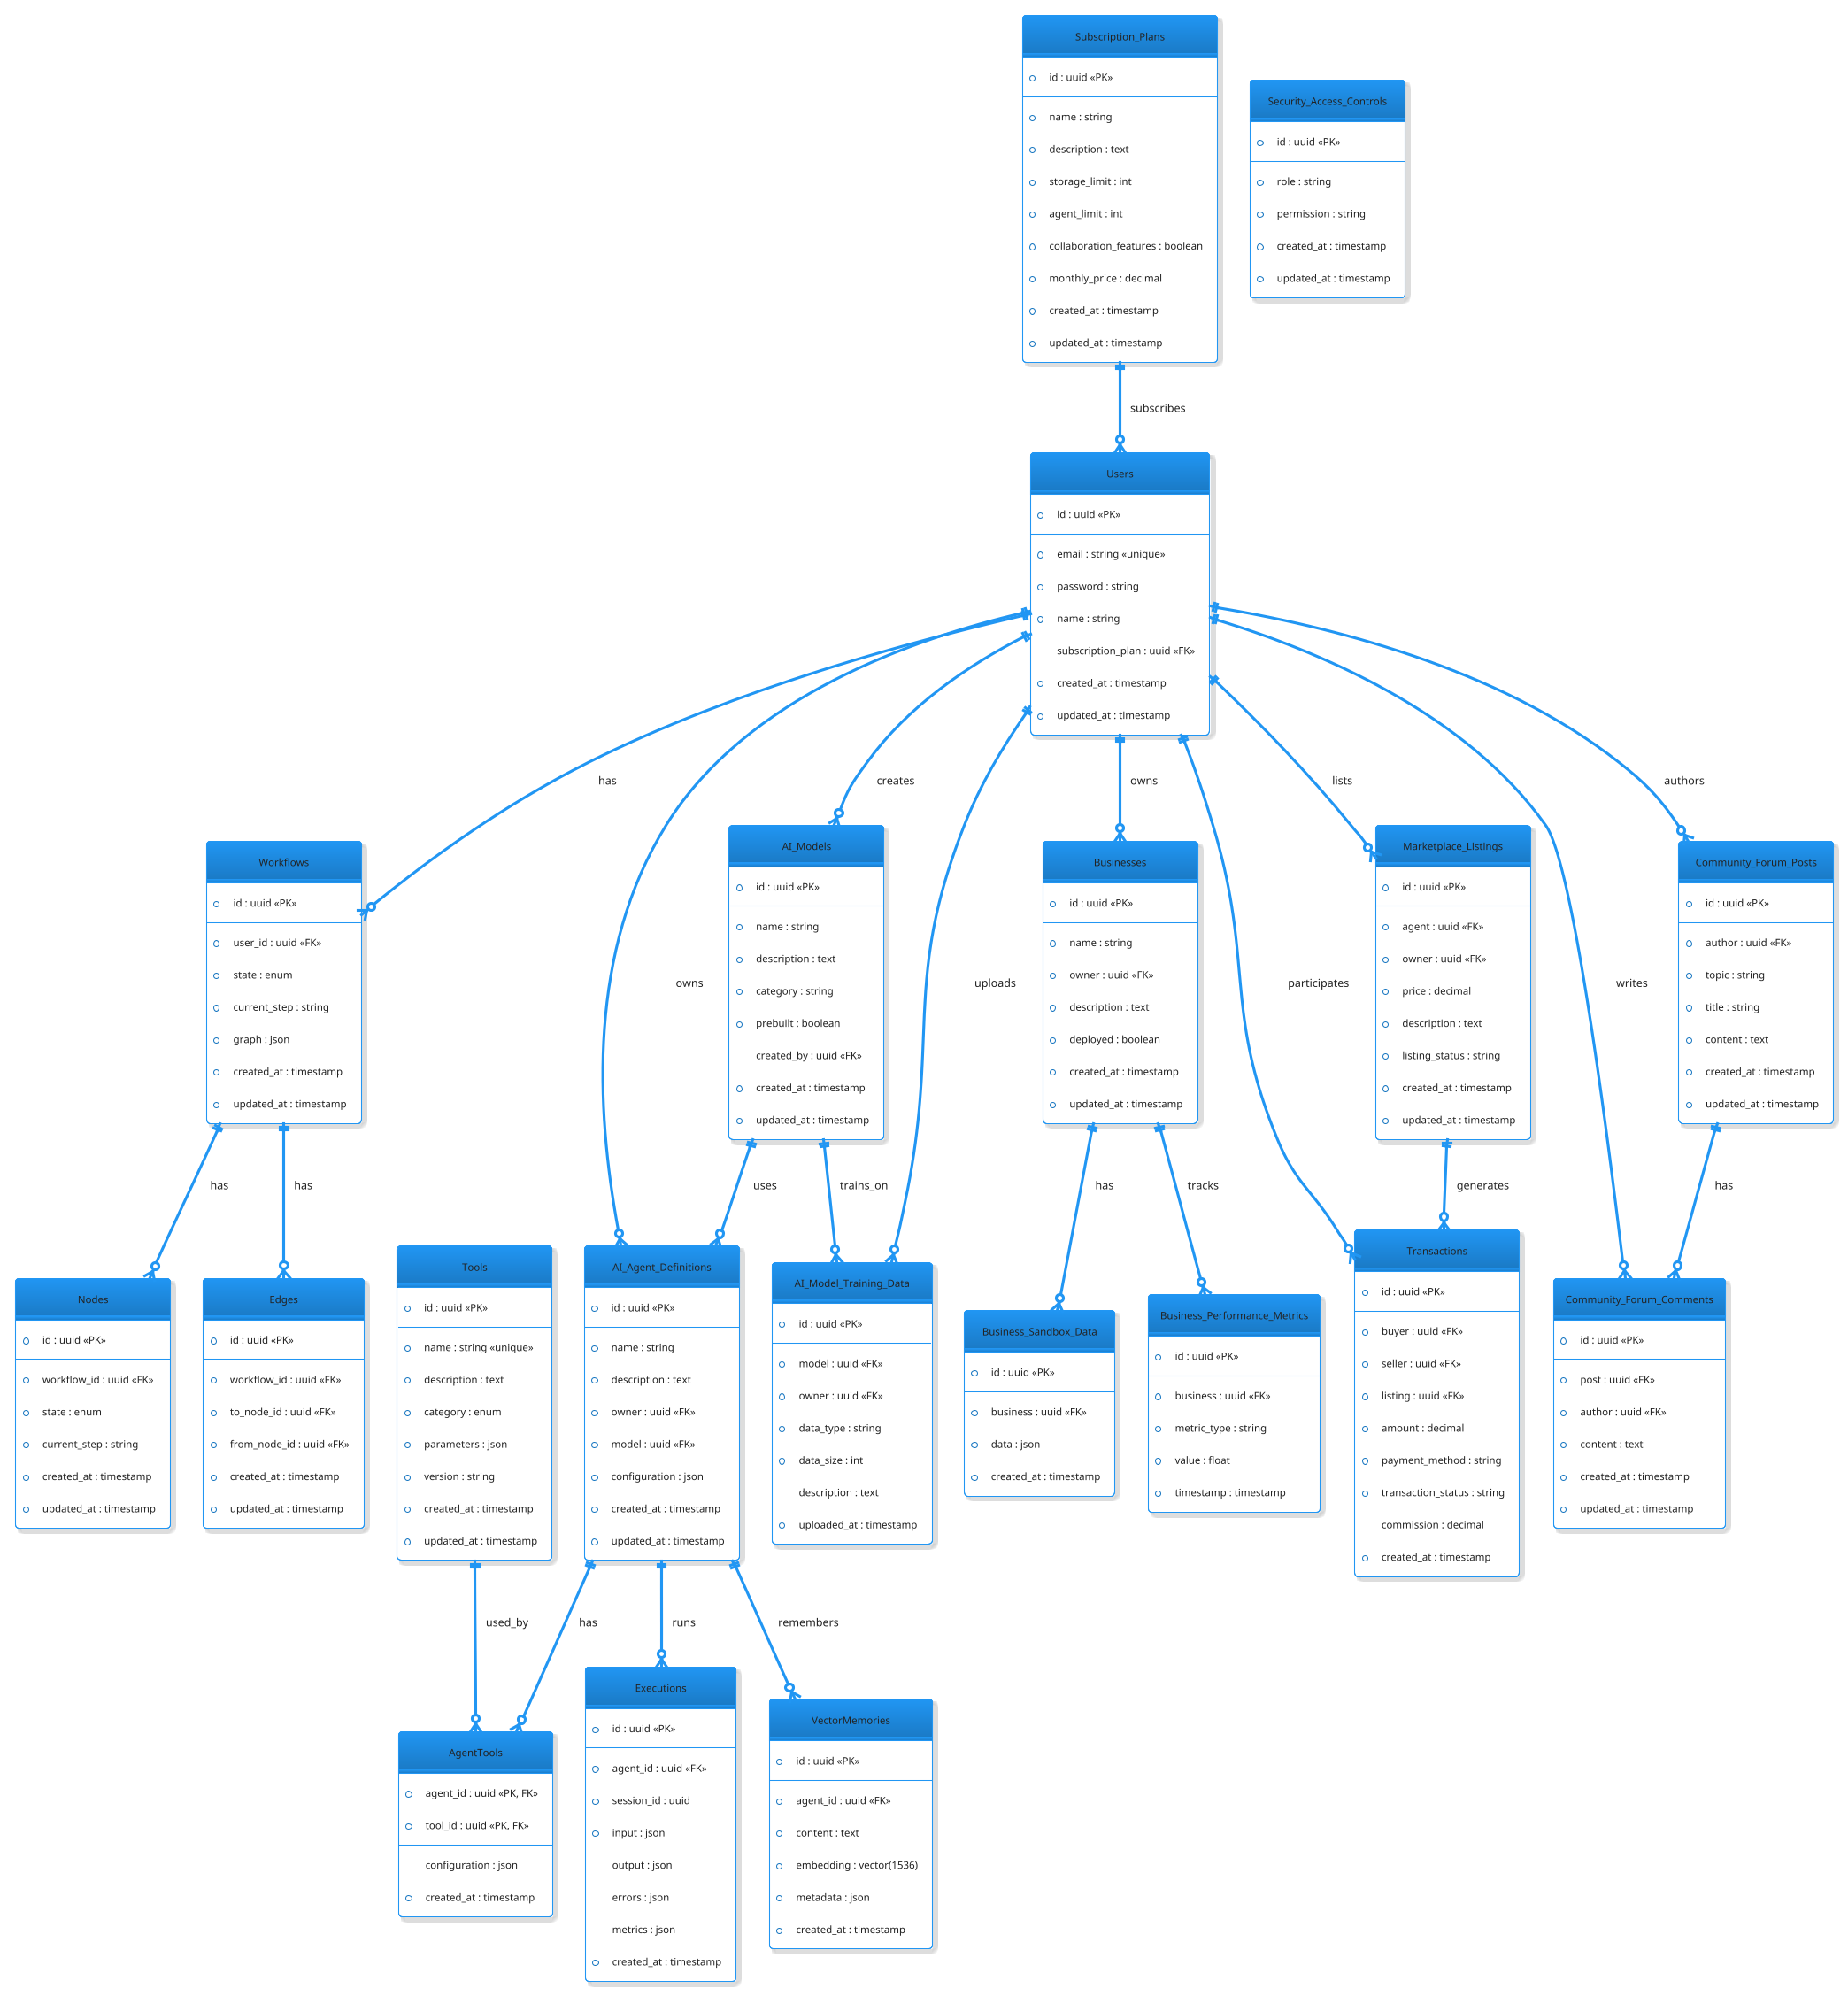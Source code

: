 @startuml
!theme materia-outline

' Configuration Settings
hide circle

' Core/Base Entities
entity Users {
  * id : uuid <<PK>>
  --
  * email : string <<unique>>
  * password : string
  * name : string
  subscription_plan : uuid <<FK>>
  * created_at : timestamp
  * updated_at : timestamp
}

entity Subscription_Plans {
  * id : uuid <<PK>>
  --
  * name : string
  * description : text
  * storage_limit : int
  * agent_limit : int
  * collaboration_features : boolean
  * monthly_price : decimal
  * created_at : timestamp
  * updated_at : timestamp
}

' Primary Business Entities (Workflow System)
entity Workflows {
  * id : uuid <<PK>>
  --
  * user_id : uuid <<FK>>
  * state : enum
  * current_step : string
  * graph : json
  * created_at : timestamp
  * updated_at : timestamp
}

entity Nodes {
  * id : uuid <<PK>>
  --
  * workflow_id : uuid <<FK>>
  * state : enum
  * current_step : string
  * created_at : timestamp
  * updated_at : timestamp
}

entity Edges {
  * id : uuid <<PK>>
  --
  * workflow_id : uuid <<FK>>
  * to_node_id : uuid <<FK>>
  * from_node_id : uuid <<FK>>
  * created_at : timestamp
  * updated_at : timestamp
}

' AI-Related Entities
entity AI_Models {
  * id : uuid <<PK>>
  --
  * name : string
  * description : text
  * category : string
  * prebuilt : boolean
  created_by : uuid <<FK>>
  * created_at : timestamp
  * updated_at : timestamp
}

entity AI_Agent_Definitions {
  * id : uuid <<PK>>
  --
  * name : string
  * description : text
  * owner : uuid <<FK>>
  * model : uuid <<FK>>
  * configuration : json
  * created_at : timestamp
  * updated_at : timestamp
}

entity Tools {
  * id : uuid <<PK>>
  --
  * name : string <<unique>>
  * description : text
  * category : enum
  * parameters : json
  * version : string
  * created_at : timestamp
  * updated_at : timestamp
}

entity AgentTools {
  * agent_id : uuid <<PK, FK>>
  * tool_id : uuid <<PK, FK>>
  --
  configuration : json
  * created_at : timestamp
}

entity Executions {
  * id : uuid <<PK>>
  --
  * agent_id : uuid <<FK>>
  * session_id : uuid
  * input : json
  output : json
  errors : json
  metrics : json
  * created_at : timestamp
}

entity VectorMemories {
  * id : uuid <<PK>>
  --
  * agent_id : uuid <<FK>>
  * content : text
  * embedding : vector(1536)
  * metadata : json
  * created_at : timestamp
}

entity AI_Model_Training_Data {
  * id : uuid <<PK>>
  --
  * model : uuid <<FK>>
  * owner : uuid <<FK>>
  * data_type : string
  * data_size : int
  description : text
  * uploaded_at : timestamp
}

' Business-Related Entities
entity Businesses {
  * id : uuid <<PK>>
  --
  * name : string
  * owner : uuid <<FK>>
  * description : text
  * deployed : boolean
  * created_at : timestamp
  * updated_at : timestamp
}

entity Business_Sandbox_Data {
  * id : uuid <<PK>>
  --
  * business : uuid <<FK>>
  * data : json
  * created_at : timestamp
}

entity Business_Performance_Metrics {
  * id : uuid <<PK>>
  --
  * business : uuid <<FK>>
  * metric_type : string
  * value : float
  * timestamp : timestamp
}

' Marketplace Entities
entity Marketplace_Listings {
  * id : uuid <<PK>>
  --
  * agent : uuid <<FK>>
  * owner : uuid <<FK>>
  * price : decimal
  * description : text
  * listing_status : string
  * created_at : timestamp
  * updated_at : timestamp
}

entity Transactions {
  * id : uuid <<PK>>
  --
  * buyer : uuid <<FK>>
  * seller : uuid <<FK>>
  * listing : uuid <<FK>>
  * amount : decimal
  * payment_method : string
  * transaction_status : string
  commission : decimal
  * created_at : timestamp
}

' Community Entities
entity Community_Forum_Posts {
  * id : uuid <<PK>>
  --
  * author : uuid <<FK>>
  * topic : string
  * title : string
  * content : text
  * created_at : timestamp
  * updated_at : timestamp
}

entity Community_Forum_Comments {
  * id : uuid <<PK>>
  --
  * post : uuid <<FK>>
  * author : uuid <<FK>>
  * content : text
  * created_at : timestamp
  * updated_at : timestamp
}

' Security/Access Control
entity Security_Access_Controls {
  * id : uuid <<PK>>
  --
  * role : string
  * permission : string
  * created_at : timestamp
  * updated_at : timestamp
}

' Relationships
' Core relationships
Users ||--o{ Workflows : has
Subscription_Plans ||--o{ Users : subscribes

' Workflow relationships
Workflows ||--o{ Nodes : has
Workflows ||--o{ Edges : has

' AI relationships
Users ||--o{ AI_Models : creates
Users ||--o{ AI_Agent_Definitions : owns
AI_Models ||--o{ AI_Agent_Definitions : uses
AI_Models ||--o{ AI_Model_Training_Data : trains_on
Users ||--o{ AI_Model_Training_Data : uploads

' Agent relationships
AI_Agent_Definitions ||--o{ AgentTools : has
Tools ||--o{ AgentTools : used_by
AI_Agent_Definitions ||--o{ Executions : runs
AI_Agent_Definitions ||--o{ VectorMemories : remembers

' Business relationships
Users ||--o{ Businesses : owns
Businesses ||--o{ Business_Sandbox_Data : has
Businesses ||--o{ Business_Performance_Metrics : tracks

' Marketplace relationships
Users ||--o{ Marketplace_Listings : lists
Users ||--o{ Transactions : participates
Marketplace_Listings ||--o{ Transactions : generates

' Community relationships
Users ||--o{ Community_Forum_Posts : authors
Users ||--o{ Community_Forum_Comments : writes
Community_Forum_Posts ||--o{ Community_Forum_Comments : has

@enduml
